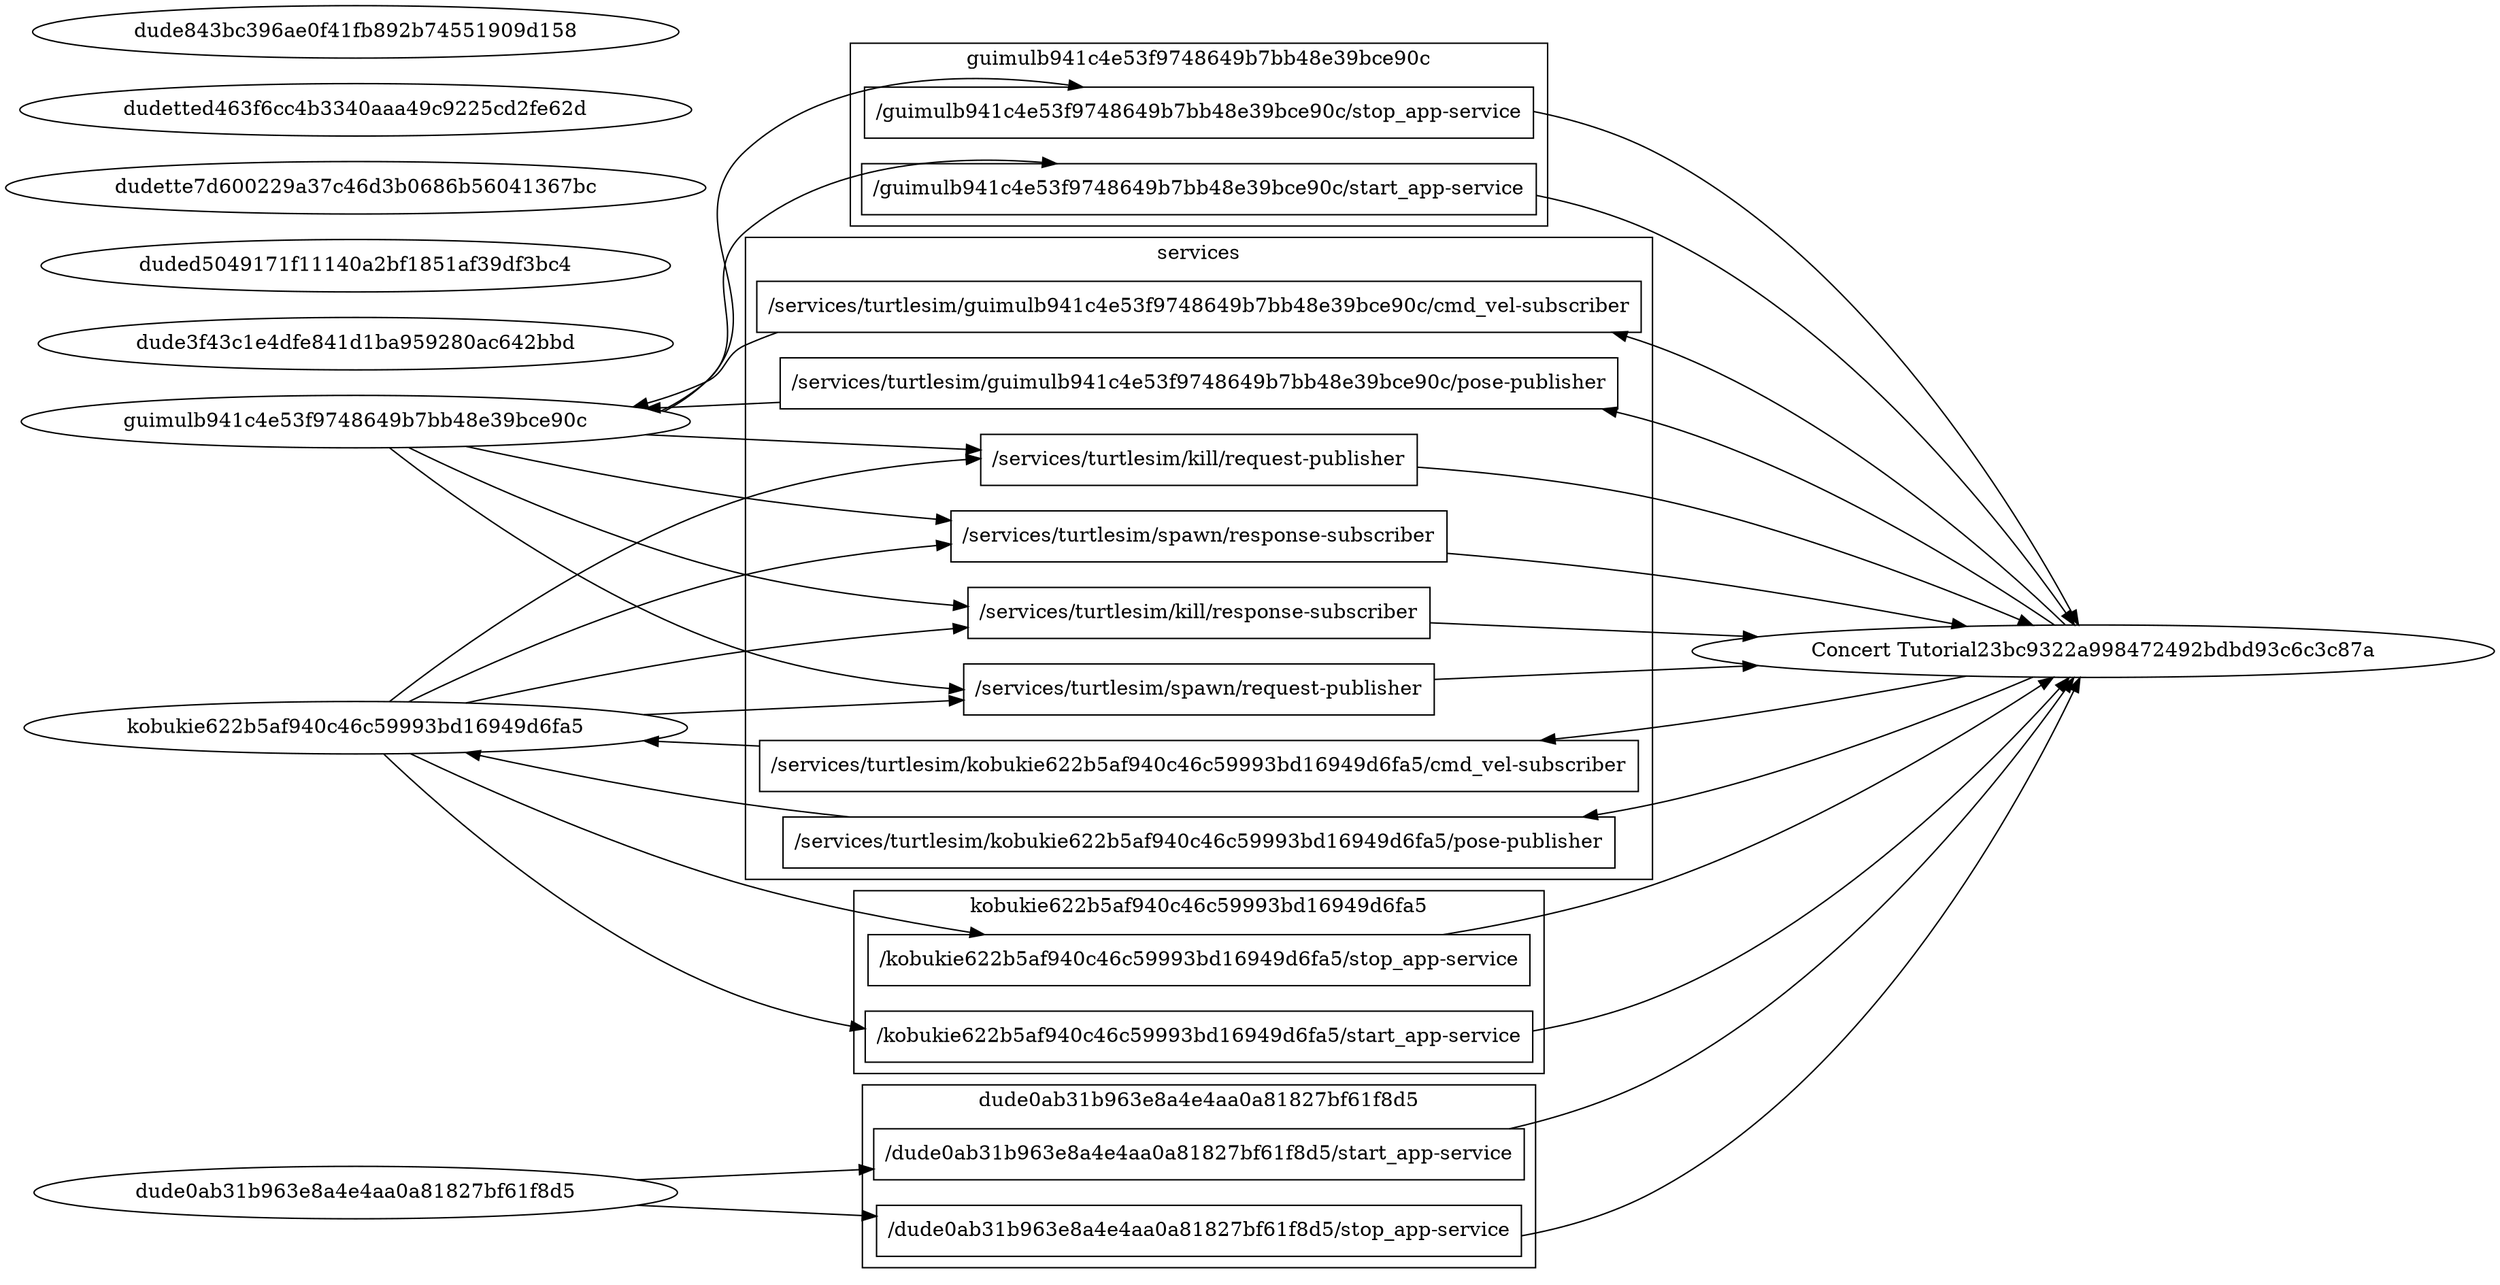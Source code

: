 digraph graphname {
	graph [rankdir=LR, rank=same];
	node [label="\N"];
	graph [bb="0,0,1736,899"];
	subgraph cluster_services {
		graph [label=services,
			bb="524,288,1140,744"];
		_services_turtlesim_kobukie622b5af940c46c59993bd16949d6fa5_cmd_vel_subscriber [label="/services/turtlesim/kobukie622b5af940c46c59993bd16949d6fa5/cmd_vel-subscriber", URL=topic_3A_services_turtlesim_kobukie622b5af940c46c59993bd16949d6fa5_cmd_vel_subscriber, shape=box, pos="832,368", width="8.2778", height="0.5"];
		_services_turtlesim_guimulb941c4e53f9748649b7bb48e39bce90c_cmd_vel_subscriber [label="/services/turtlesim/guimulb941c4e53f9748649b7bb48e39bce90c/cmd_vel-subscriber", URL=topic_3A_services_turtlesim_guimulb941c4e53f9748649b7bb48e39bce90c_cmd_vel_subscriber, shape=box, pos="832,692", width="8.3056", height="0.5"];
		_services_turtlesim_guimulb941c4e53f9748649b7bb48e39bce90c_pose_publisher [label="/services/turtlesim/guimulb941c4e53f9748649b7bb48e39bce90c/pose-publisher", URL=topic_3A_services_turtlesim_guimulb941c4e53f9748649b7bb48e39bce90c_pose_publisher, shape=box, pos="832,638", width="7.8889", height="0.5"];
		_services_turtlesim_kobukie622b5af940c46c59993bd16949d6fa5_pose_publisher [label="/services/turtlesim/kobukie622b5af940c46c59993bd16949d6fa5/pose-publisher", URL=topic_3A_services_turtlesim_kobukie622b5af940c46c59993bd16949d6fa5_pose_publisher, shape=box, pos="832,314", width="7.8611", height="0.5"];
		_services_turtlesim_kill_request_publisher [label="/services/turtlesim/kill/request-publisher", URL=topic_3A_services_turtlesim_kill_request_publisher, shape=box, pos="832,584", width="4.0556", height="0.5"];
		_services_turtlesim_spawn_response_subscriber [label="/services/turtlesim/spawn/response-subscriber", URL=topic_3A_services_turtlesim_spawn_response_subscriber, shape=box, pos="832,530", width="4.6111", height="0.5"];
		_services_turtlesim_kill_response_subscriber [label="/services/turtlesim/kill/response-subscriber", URL=topic_3A_services_turtlesim_kill_response_subscriber, shape=box, pos="832,476", width="4.2778", height="0.5"];
		_services_turtlesim_spawn_request_publisher [label="/services/turtlesim/spawn/request-publisher", URL=topic_3A_services_turtlesim_spawn_request_publisher, shape=box, pos="832,422", width="4.3889", height="0.5"];
	}
	subgraph cluster_guimulb941c4e53f9748649b7bb48e39bce90c {
		graph [label=guimulb941c4e53f9748649b7bb48e39bce90c,
			bb="593,752,1071,884"];
		_guimulb941c4e53f9748649b7bb48e39bce90c_stop_app_service [label="/guimulb941c4e53f9748649b7bb48e39bce90c/stop_app-service", URL=topic_3A_guimulb941c4e53f9748649b7bb48e39bce90c_stop_app_service, shape=box, pos="832,832", width="6.3611", height="0.5"];
		_guimulb941c4e53f9748649b7bb48e39bce90c_start_app_service [label="/guimulb941c4e53f9748649b7bb48e39bce90c/start_app-service", URL=topic_3A_guimulb941c4e53f9748649b7bb48e39bce90c_start_app_service, shape=box, pos="832,778", width="6.3889", height="0.5"];
	}
	subgraph cluster_dude0ab31b963e8a4e4aa0a81827bf61f8d5 {
		graph [label=dude0ab31b963e8a4e4aa0a81827bf61f8d5,
			bb="599,8,1065,140"];
		_dude0ab31b963e8a4e4aa0a81827bf61f8d5_start_app_service [label="/dude0ab31b963e8a4e4aa0a81827bf61f8d5/start_app-service", URL=topic_3A_dude0ab31b963e8a4e4aa0a81827bf61f8d5_start_app_service, shape=box, pos="832,88", width="6.2222", height="0.5"];
		_dude0ab31b963e8a4e4aa0a81827bf61f8d5_stop_app_service [label="/dude0ab31b963e8a4e4aa0a81827bf61f8d5/stop_app-service", URL=topic_3A_dude0ab31b963e8a4e4aa0a81827bf61f8d5_stop_app_service, shape=box, pos="832,34", width="6.1667", height="0.5"];
	}
	subgraph cluster_kobukie622b5af940c46c59993bd16949d6fa5 {
		graph [label=kobukie622b5af940c46c59993bd16949d6fa5,
			bb="595,148,1069,280"];
		_kobukie622b5af940c46c59993bd16949d6fa5_stop_app_service [label="/kobukie622b5af940c46c59993bd16949d6fa5/stop_app-service", URL=topic_3A_kobukie622b5af940c46c59993bd16949d6fa5_stop_app_service, shape=box, pos="832,228", width="6.3056", height="0.5"];
		_kobukie622b5af940c46c59993bd16949d6fa5_start_app_service [label="/kobukie622b5af940c46c59993bd16949d6fa5/start_app-service", URL=topic_3A_kobukie622b5af940c46c59993bd16949d6fa5_start_app_service, shape=box, pos="832,174", width="6.3611", height="0.5"];
	}
	Concert_20Tutorial23bc9322a998472492bdbd93c6c3c87a [label="Concert Tutorial23bc9322a998472492bdbd93c6c3c87a", URL=Concert_20Tutorial, shape=ellipse, pos="1452,449", width="7.8611", height="0.51389"];
	guimulb941c4e53f9748649b7bb48e39bce90c [label=guimulb941c4e53f9748649b7bb48e39bce90c, URL=guimul, shape=ellipse, pos="248,611", width="6.5556", height="0.51389"];
	dude0ab31b963e8a4e4aa0a81827bf61f8d5 [label=dude0ab31b963e8a4e4aa0a81827bf61f8d5, URL=dude, shape=ellipse, pos="248,61", width="6.3056", height="0.51389"];
	dude3f43c1e4dfe841d1ba959280ac642bbd [label=dude3f43c1e4dfe841d1ba959280ac642bbd, URL=dude, shape=ellipse, pos="248,665", width="6.2222", height="0.51389"];
	duded5049171f11140a2bf1851af39df3bc4 [label=duded5049171f11140a2bf1851af39df3bc4, URL=dude, shape=ellipse, pos="248,719", width="6.1667", height="0.51389"];
	kobukie622b5af940c46c59993bd16949d6fa5 [label=kobukie622b5af940c46c59993bd16949d6fa5, URL=kobuki, shape=ellipse, pos="248,395", width="6.5", height="0.51389"];
	dudette7d600229a37c46d3b0686b56041367bc [label=dudette7d600229a37c46d3b0686b56041367bc, URL=dudette, shape=ellipse, pos="248,773", width="6.8611", height="0.51389"];
	dudetted463f6cc4b3340aaa49c9225cd2fe62d [label=dudetted463f6cc4b3340aaa49c9225cd2fe62d, URL=dudette, shape=ellipse, pos="248,827", width="6.5833", height="0.51389"];
	dude843bc396ae0f41fb892b74551909d158 [label=dude843bc396ae0f41fb892b74551909d158, URL=dude, shape=ellipse, pos="248,881", width="6.3333", height="0.51389"];
	_guimulb941c4e53f9748649b7bb48e39bce90c_start_app_service -> Concert_20Tutorial23bc9322a998472492bdbd93c6c3c87a [pos="e,1439.8,467.34 1062.7,772.6 1089.5,767.03 1115.8,759.1 1140,748 1277.1,685.02 1391.3,536.47 1434,475.66"];
	_services_turtlesim_kill_request_publisher -> Concert_20Tutorial23bc9322a998472492bdbd93c6c3c87a [pos="e,1411,466.83 978.02,578.57 1029.6,574.71 1087.8,568.15 1140,557 1235,536.72 1340.9,495.98 1401.7,470.74"];
	_services_turtlesim_guimulb941c4e53f9748649b7bb48e39bce90c_pose_publisher -> guimulb941c4e53f9748649b7bb48e39bce90c [pos="e,450.21,620.35 547.32,624.84 518.11,623.49 488.8,622.13 460.56,620.83"];
	_dude0ab31b963e8a4e4aa0a81827bf61f8d5_stop_app_service -> Concert_20Tutorial23bc9322a998472492bdbd93c6c3c87a [pos="e,1444,430.88 1054.9,31.998 1084.6,37.832 1113.8,47.03 1140,61 1298.3,145.56 1405.1,348.27 1439.8,421.78"];
	_services_turtlesim_kobukie622b5af940c46c59993bd16949d6fa5_pose_publisher -> kobukie622b5af940c46c59993bd16949d6fa5 [pos="e,323.78,377.93 596.7,332.04 572.11,334.7 547.52,337.68 524,341 459.83,350.06 388,364.25 333.71,375.8"];
	_dude0ab31b963e8a4e4aa0a81827bf61f8d5_start_app_service -> Concert_20Tutorial23bc9322a998472492bdbd93c6c3c87a [pos="e,1439.6,430.84 1030,106.07 1067.9,114.43 1106.2,126.53 1140,144 1275.3,213.93 1390.6,362.22 1433.8,422.59"];
	_services_turtlesim_spawn_response_subscriber -> Concert_20Tutorial23bc9322a998472492bdbd93c6c3c87a [pos="e,1364.5,466.16 998.52,517.97 1044.4,513.96 1094.2,508.96 1140,503 1212.2,493.61 1293.1,479.49 1354.5,468.05"];
	_kobukie622b5af940c46c59993bd16949d6fa5_stop_app_service -> Concert_20Tutorial23bc9322a998472492bdbd93c6c3c87a [pos="e,1424.9,430.97 983.2,246.02 1033.9,254.54 1090.2,266.76 1140,284 1246.1,320.71 1360.1,389.38 1416.4,425.46"];
	dude0ab31b963e8a4e4aa0a81827bf61f8d5 -> _dude0ab31b963e8a4e4aa0a81827bf61f8d5_start_app_service [pos="e,607.48,77.62 444.49,70.085 493.56,72.353 546.67,74.808 597.38,77.153"];
	dude0ab31b963e8a4e4aa0a81827bf61f8d5 -> _dude0ab31b963e8a4e4aa0a81827bf61f8d5_stop_app_service [pos="e,609.27,44.298 444.49,51.915 494.1,49.622 547.85,47.137 599.06,44.769"];
	kobukie622b5af940c46c59993bd16949d6fa5 -> _kobukie622b5af940c46c59993bd16949d6fa5_stop_app_service [pos="e,699.5,246.06 285.54,377.06 337.86,352.72 436.17,309.36 524,284 577.22,268.63 636.89,256.62 689.44,247.74"];
	kobukie622b5af940c46c59993bd16949d6fa5 -> _services_turtlesim_spawn_request_publisher [pos="e,673.31,414.66 448.57,404.27 518.42,407.5 596.04,411.09 663.07,414.19"];
	kobukie622b5af940c46c59993bd16949d6fa5 -> _services_turtlesim_kill_response_subscriber [pos="e,677.71,465.69 323.78,412.07 379.03,423.97 455.83,439.37 524,449 570.42,455.56 621.02,460.78 667.54,464.82"];
	kobukie622b5af940c46c59993bd16949d6fa5 -> _services_turtlesim_spawn_response_subscriber [pos="e,665.18,524.1 283.98,412.94 335.67,437.8 434.58,482.04 524,503 565.94,512.83 611.85,519.15 655.12,523.19"];
	kobukie622b5af940c46c59993bd16949d6fa5 -> _services_turtlesim_kill_request_publisher [pos="e,685.63,584.36 270.66,413.13 315.76,448.08 421.32,524.21 524,557 571.96,572.31 626.12,580.03 675.49,583.66"];
	kobukie622b5af940c46c59993bd16949d6fa5 -> _kobukie622b5af940c46c59993bd16949d6fa5_start_app_service [pos="e,602.81,180.57 266.05,376.98 307.4,336.98 413.96,241.17 524,201 545.84,193.03 569.1,186.98 592.69,182.43"];
	_kobukie622b5af940c46c59993bd16949d6fa5_start_app_service -> Concert_20Tutorial23bc9322a998472492bdbd93c6c3c87a [pos="e,1436.4,430.71 1061.3,179.07 1088.4,184.04 1115.2,191.11 1140,201 1266.2,251.35 1382.4,370.43 1429.7,423.13"];
	_services_turtlesim_spawn_request_publisher -> Concert_20Tutorial23bc9322a998472492bdbd93c6c3c87a [pos="e,1218.1,438.81 990.86,428.92 1056.8,431.79 1134.9,435.19 1207.8,438.37"];
	_services_turtlesim_kobukie622b5af940c46c59993bd16949d6fa5_cmd_vel_subscriber -> kobukie622b5af940c46c59993bd16949d6fa5 [pos="e,448.57,385.73 533.75,381.79 508.39,382.96 483.1,384.13 458.63,385.26"];
	_services_turtlesim_kill_response_subscriber -> Concert_20Tutorial23bc9322a998472492bdbd93c6c3c87a [pos="e,1218.1,459.19 986.06,469.29 1053.1,466.37 1133.2,462.88 1208,459.63"];
	_guimulb941c4e53f9748649b7bb48e39bce90c_stop_app_service -> Concert_20Tutorial23bc9322a998472492bdbd93c6c3c87a [pos="e,1442.7,467.32 1061.2,831.61 1088.7,825.9 1115.6,817.38 1140,805 1290.5,728.68 1400.3,545.75 1437.9,476.34"];
	guimulb941c4e53f9748649b7bb48e39bce90c -> _services_turtlesim_kill_request_publisher [pos="e,685.67,590.77 450.21,601.65 524.02,598.24 606.32,594.43 675.56,591.23"];
	guimulb941c4e53f9748649b7bb48e39bce90c -> _services_turtlesim_spawn_response_subscriber [pos="e,665.39,541.36 323.78,593.93 379.03,582.03 455.83,566.63 524,557 566.41,551.01 612.3,546.13 655.38,542.25"];
	guimulb941c4e53f9748649b7bb48e39bce90c -> _services_turtlesim_kill_response_subscriber [pos="e,677.89,480.86 283.98,593.06 335.67,568.2 434.58,523.96 524,503 570.01,492.22 620.8,485.66 667.64,481.69"];
	guimulb941c4e53f9748649b7bb48e39bce90c -> _guimulb941c4e53f9748649b7bb48e39bce90c_stop_app_service [pos="e,748.07,850.01 467.61,617.74 477.85,623.22 487.42,629.9 496,638 550.73,689.66 468.73,753.92 524,805 580.34,857.07 669.76,859.42 737.77,851.33"];
	guimulb941c4e53f9748649b7bb48e39bce90c -> _services_turtlesim_spawn_request_publisher [pos="e,673.46,422.49 270.66,592.87 315.76,557.92 421.32,481.79 524,449 568.07,434.93 617.37,427.27 663.38,423.3"];
	guimulb941c4e53f9748649b7bb48e39bce90c -> _guimulb941c4e53f9748649b7bb48e39bce90c_start_app_service [pos="e,726.04,796 465.67,618.04 476.54,623.4 486.76,629.98 496,638 534.09,671.07 485.72,715.14 524,748 575.85,792.51 652.21,800.19 715.93,796.66"];
	Concert_20Tutorial23bc9322a998472492bdbd93c6c3c87a -> _services_turtlesim_kobukie622b5af940c46c59993bd16949d6fa5_cmd_vel_subscriber [pos="e,1061.8,386.01 1364.5,431.84 1302.2,420.1 1216.2,404.91 1140,395 1118,392.13 1095,389.49 1072,387.07"];
	Concert_20Tutorial23bc9322a998472492bdbd93c6c3c87a -> _services_turtlesim_guimulb941c4e53f9748649b7bb48e39bce90c_cmd_vel_subscriber [pos="e,1112.1,673.89 1433.6,467.1 1388.3,510.37 1265.8,619.58 1140,665 1134,667.15 1128,669.17 1121.8,671.04"];
	Concert_20Tutorial23bc9322a998472492bdbd93c6c3c87a -> _services_turtlesim_guimulb941c4e53f9748649b7bb48e39bce90c_pose_publisher [pos="e,1104.7,619.92 1426,467.08 1374.2,501.94 1253.7,577.92 1140,611 1131.7,613.42 1123.2,615.65 1114.5,617.69"];
	Concert_20Tutorial23bc9322a998472492bdbd93c6c3c87a -> _services_turtlesim_kobukie622b5af940c46c59993bd16949d6fa5_pose_publisher [pos="e,1091.1,332.05 1411,431.17 1352.3,406.44 1240.1,362.36 1140,341 1127.3,338.3 1114.3,335.87 1101.2,333.68"];
	_services_turtlesim_guimulb941c4e53f9748649b7bb48e39bce90c_cmd_vel_subscriber -> guimulb941c4e53f9748649b7bb48e39bce90c [pos="e,446.87,620.71 545.76,673.86 538.35,671.17 531.08,668.23 524,665 508.27,657.84 511.66,645.33 496,638 483.53,632.16 470.34,627.36 456.79,623.42"];
}


